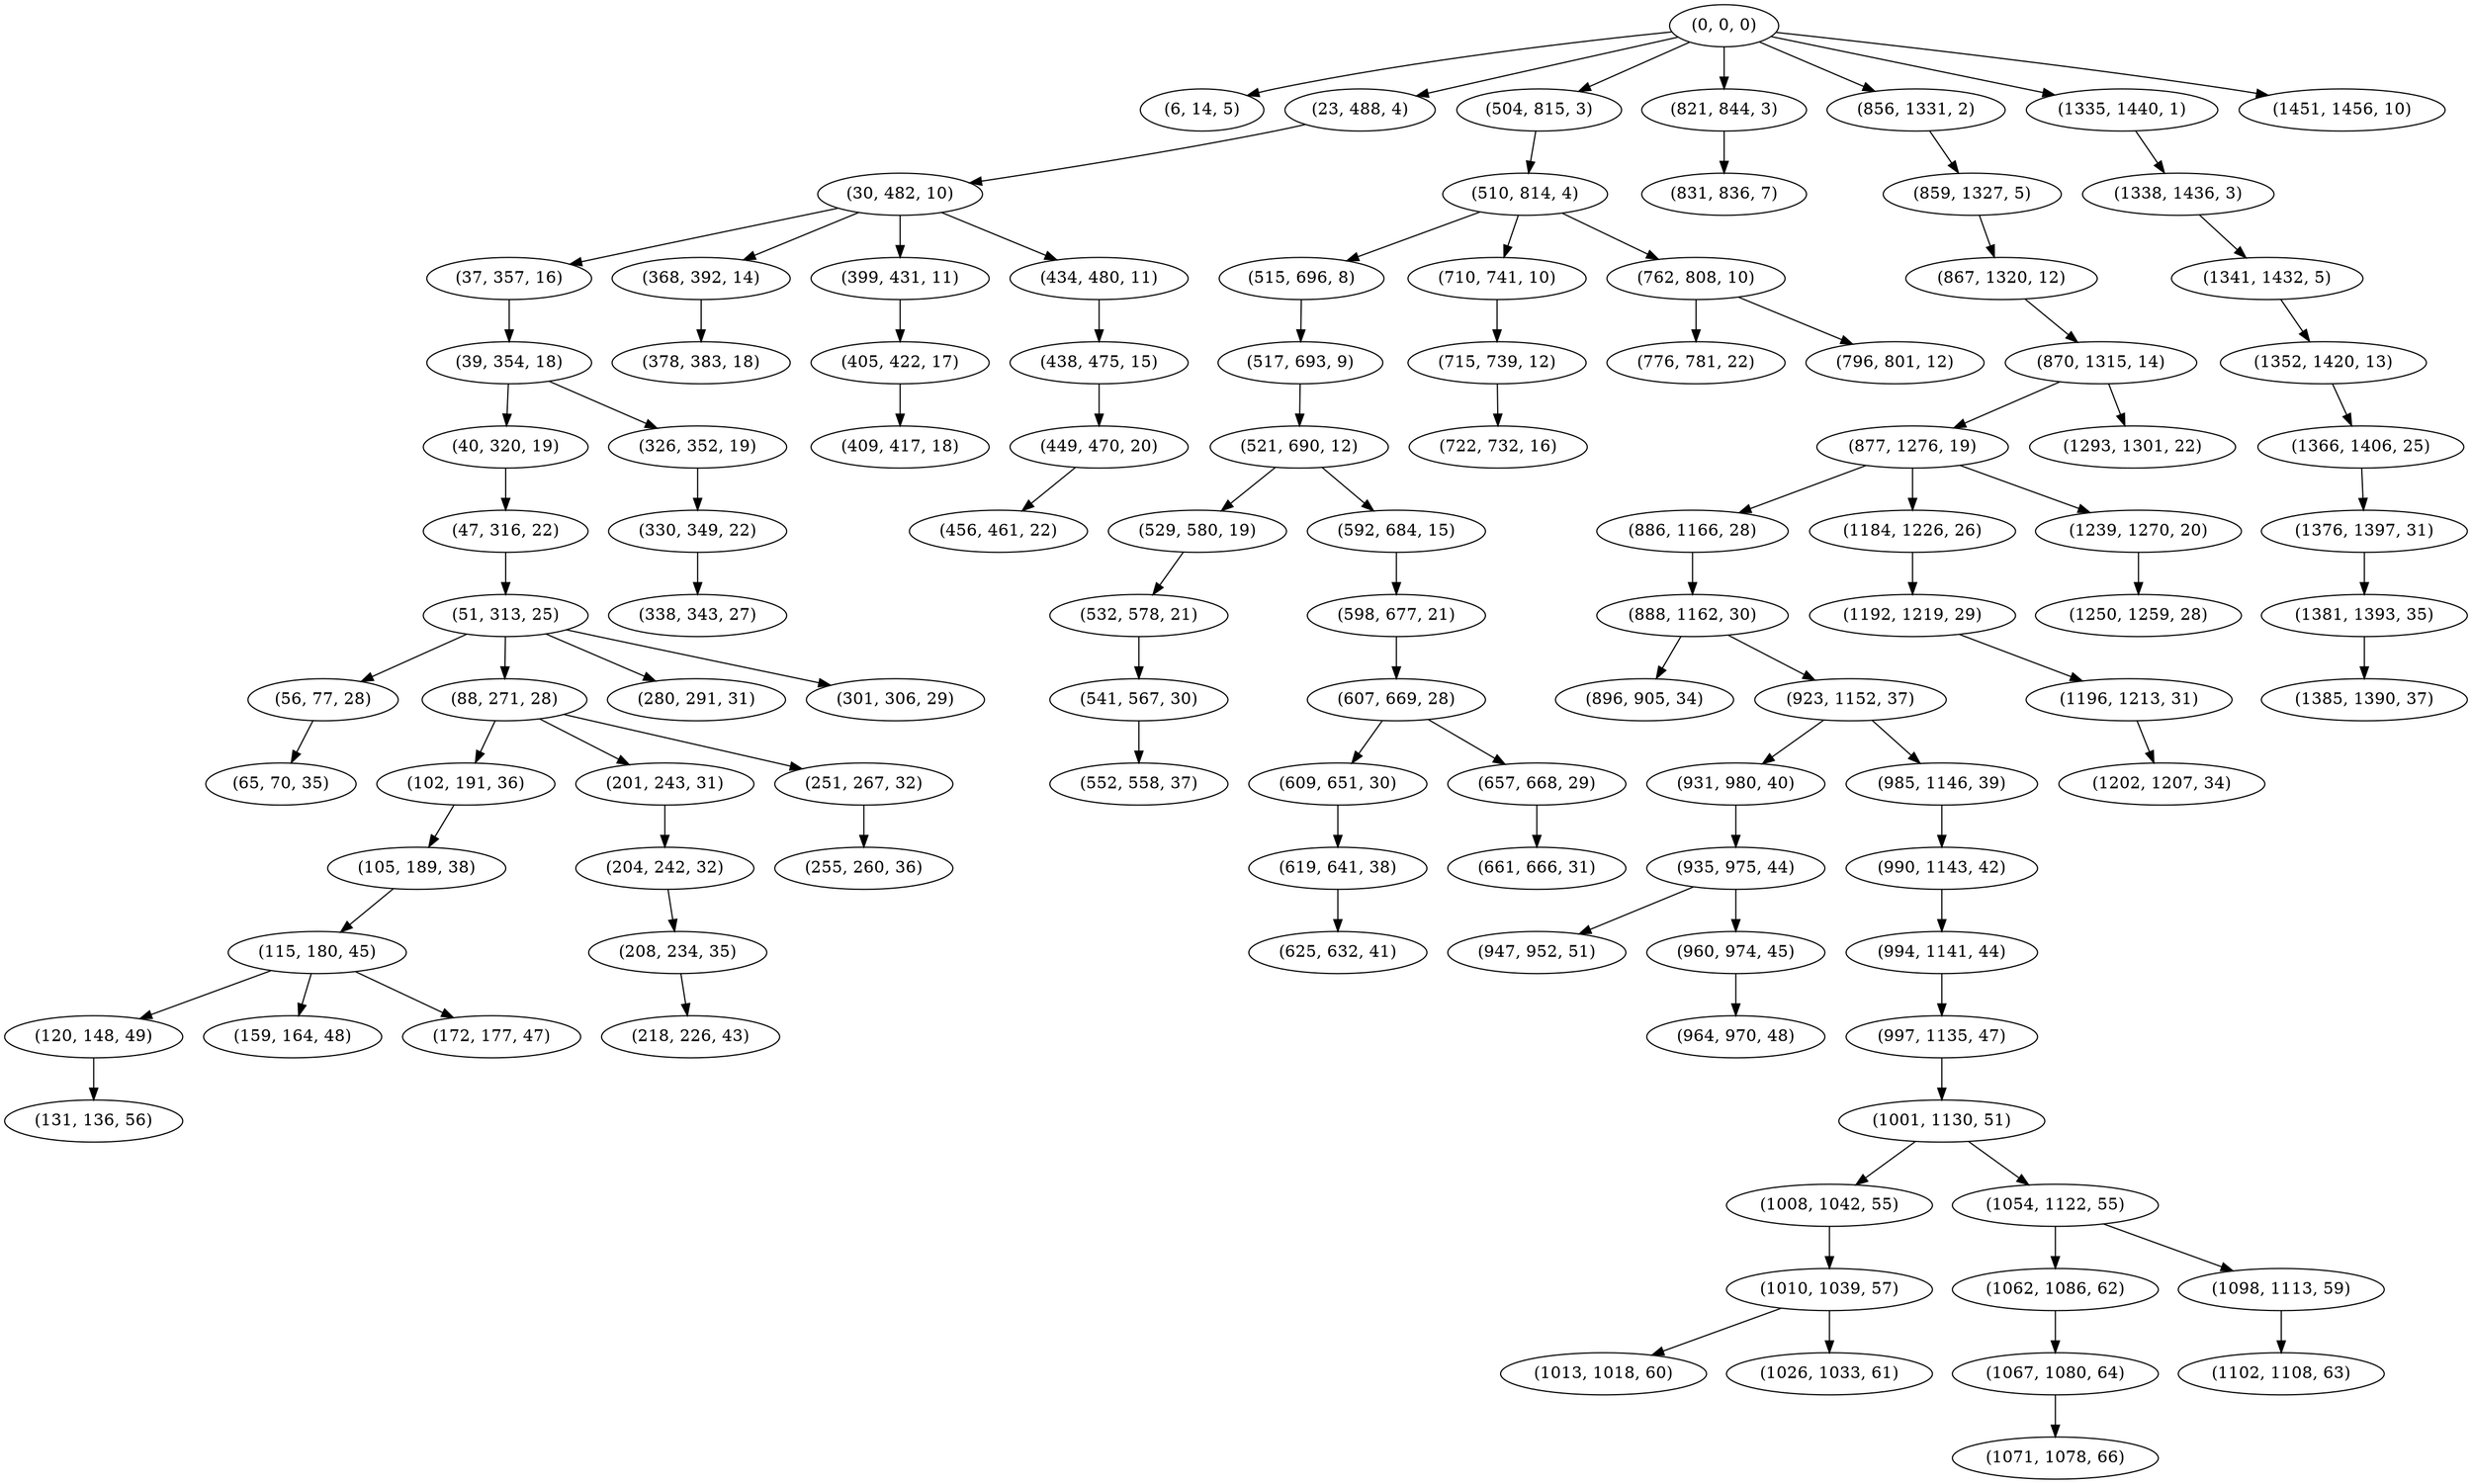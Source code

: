 digraph tree {
    "(0, 0, 0)";
    "(6, 14, 5)";
    "(23, 488, 4)";
    "(30, 482, 10)";
    "(37, 357, 16)";
    "(39, 354, 18)";
    "(40, 320, 19)";
    "(47, 316, 22)";
    "(51, 313, 25)";
    "(56, 77, 28)";
    "(65, 70, 35)";
    "(88, 271, 28)";
    "(102, 191, 36)";
    "(105, 189, 38)";
    "(115, 180, 45)";
    "(120, 148, 49)";
    "(131, 136, 56)";
    "(159, 164, 48)";
    "(172, 177, 47)";
    "(201, 243, 31)";
    "(204, 242, 32)";
    "(208, 234, 35)";
    "(218, 226, 43)";
    "(251, 267, 32)";
    "(255, 260, 36)";
    "(280, 291, 31)";
    "(301, 306, 29)";
    "(326, 352, 19)";
    "(330, 349, 22)";
    "(338, 343, 27)";
    "(368, 392, 14)";
    "(378, 383, 18)";
    "(399, 431, 11)";
    "(405, 422, 17)";
    "(409, 417, 18)";
    "(434, 480, 11)";
    "(438, 475, 15)";
    "(449, 470, 20)";
    "(456, 461, 22)";
    "(504, 815, 3)";
    "(510, 814, 4)";
    "(515, 696, 8)";
    "(517, 693, 9)";
    "(521, 690, 12)";
    "(529, 580, 19)";
    "(532, 578, 21)";
    "(541, 567, 30)";
    "(552, 558, 37)";
    "(592, 684, 15)";
    "(598, 677, 21)";
    "(607, 669, 28)";
    "(609, 651, 30)";
    "(619, 641, 38)";
    "(625, 632, 41)";
    "(657, 668, 29)";
    "(661, 666, 31)";
    "(710, 741, 10)";
    "(715, 739, 12)";
    "(722, 732, 16)";
    "(762, 808, 10)";
    "(776, 781, 22)";
    "(796, 801, 12)";
    "(821, 844, 3)";
    "(831, 836, 7)";
    "(856, 1331, 2)";
    "(859, 1327, 5)";
    "(867, 1320, 12)";
    "(870, 1315, 14)";
    "(877, 1276, 19)";
    "(886, 1166, 28)";
    "(888, 1162, 30)";
    "(896, 905, 34)";
    "(923, 1152, 37)";
    "(931, 980, 40)";
    "(935, 975, 44)";
    "(947, 952, 51)";
    "(960, 974, 45)";
    "(964, 970, 48)";
    "(985, 1146, 39)";
    "(990, 1143, 42)";
    "(994, 1141, 44)";
    "(997, 1135, 47)";
    "(1001, 1130, 51)";
    "(1008, 1042, 55)";
    "(1010, 1039, 57)";
    "(1013, 1018, 60)";
    "(1026, 1033, 61)";
    "(1054, 1122, 55)";
    "(1062, 1086, 62)";
    "(1067, 1080, 64)";
    "(1071, 1078, 66)";
    "(1098, 1113, 59)";
    "(1102, 1108, 63)";
    "(1184, 1226, 26)";
    "(1192, 1219, 29)";
    "(1196, 1213, 31)";
    "(1202, 1207, 34)";
    "(1239, 1270, 20)";
    "(1250, 1259, 28)";
    "(1293, 1301, 22)";
    "(1335, 1440, 1)";
    "(1338, 1436, 3)";
    "(1341, 1432, 5)";
    "(1352, 1420, 13)";
    "(1366, 1406, 25)";
    "(1376, 1397, 31)";
    "(1381, 1393, 35)";
    "(1385, 1390, 37)";
    "(1451, 1456, 10)";
    "(0, 0, 0)" -> "(6, 14, 5)";
    "(0, 0, 0)" -> "(23, 488, 4)";
    "(0, 0, 0)" -> "(504, 815, 3)";
    "(0, 0, 0)" -> "(821, 844, 3)";
    "(0, 0, 0)" -> "(856, 1331, 2)";
    "(0, 0, 0)" -> "(1335, 1440, 1)";
    "(0, 0, 0)" -> "(1451, 1456, 10)";
    "(23, 488, 4)" -> "(30, 482, 10)";
    "(30, 482, 10)" -> "(37, 357, 16)";
    "(30, 482, 10)" -> "(368, 392, 14)";
    "(30, 482, 10)" -> "(399, 431, 11)";
    "(30, 482, 10)" -> "(434, 480, 11)";
    "(37, 357, 16)" -> "(39, 354, 18)";
    "(39, 354, 18)" -> "(40, 320, 19)";
    "(39, 354, 18)" -> "(326, 352, 19)";
    "(40, 320, 19)" -> "(47, 316, 22)";
    "(47, 316, 22)" -> "(51, 313, 25)";
    "(51, 313, 25)" -> "(56, 77, 28)";
    "(51, 313, 25)" -> "(88, 271, 28)";
    "(51, 313, 25)" -> "(280, 291, 31)";
    "(51, 313, 25)" -> "(301, 306, 29)";
    "(56, 77, 28)" -> "(65, 70, 35)";
    "(88, 271, 28)" -> "(102, 191, 36)";
    "(88, 271, 28)" -> "(201, 243, 31)";
    "(88, 271, 28)" -> "(251, 267, 32)";
    "(102, 191, 36)" -> "(105, 189, 38)";
    "(105, 189, 38)" -> "(115, 180, 45)";
    "(115, 180, 45)" -> "(120, 148, 49)";
    "(115, 180, 45)" -> "(159, 164, 48)";
    "(115, 180, 45)" -> "(172, 177, 47)";
    "(120, 148, 49)" -> "(131, 136, 56)";
    "(201, 243, 31)" -> "(204, 242, 32)";
    "(204, 242, 32)" -> "(208, 234, 35)";
    "(208, 234, 35)" -> "(218, 226, 43)";
    "(251, 267, 32)" -> "(255, 260, 36)";
    "(326, 352, 19)" -> "(330, 349, 22)";
    "(330, 349, 22)" -> "(338, 343, 27)";
    "(368, 392, 14)" -> "(378, 383, 18)";
    "(399, 431, 11)" -> "(405, 422, 17)";
    "(405, 422, 17)" -> "(409, 417, 18)";
    "(434, 480, 11)" -> "(438, 475, 15)";
    "(438, 475, 15)" -> "(449, 470, 20)";
    "(449, 470, 20)" -> "(456, 461, 22)";
    "(504, 815, 3)" -> "(510, 814, 4)";
    "(510, 814, 4)" -> "(515, 696, 8)";
    "(510, 814, 4)" -> "(710, 741, 10)";
    "(510, 814, 4)" -> "(762, 808, 10)";
    "(515, 696, 8)" -> "(517, 693, 9)";
    "(517, 693, 9)" -> "(521, 690, 12)";
    "(521, 690, 12)" -> "(529, 580, 19)";
    "(521, 690, 12)" -> "(592, 684, 15)";
    "(529, 580, 19)" -> "(532, 578, 21)";
    "(532, 578, 21)" -> "(541, 567, 30)";
    "(541, 567, 30)" -> "(552, 558, 37)";
    "(592, 684, 15)" -> "(598, 677, 21)";
    "(598, 677, 21)" -> "(607, 669, 28)";
    "(607, 669, 28)" -> "(609, 651, 30)";
    "(607, 669, 28)" -> "(657, 668, 29)";
    "(609, 651, 30)" -> "(619, 641, 38)";
    "(619, 641, 38)" -> "(625, 632, 41)";
    "(657, 668, 29)" -> "(661, 666, 31)";
    "(710, 741, 10)" -> "(715, 739, 12)";
    "(715, 739, 12)" -> "(722, 732, 16)";
    "(762, 808, 10)" -> "(776, 781, 22)";
    "(762, 808, 10)" -> "(796, 801, 12)";
    "(821, 844, 3)" -> "(831, 836, 7)";
    "(856, 1331, 2)" -> "(859, 1327, 5)";
    "(859, 1327, 5)" -> "(867, 1320, 12)";
    "(867, 1320, 12)" -> "(870, 1315, 14)";
    "(870, 1315, 14)" -> "(877, 1276, 19)";
    "(870, 1315, 14)" -> "(1293, 1301, 22)";
    "(877, 1276, 19)" -> "(886, 1166, 28)";
    "(877, 1276, 19)" -> "(1184, 1226, 26)";
    "(877, 1276, 19)" -> "(1239, 1270, 20)";
    "(886, 1166, 28)" -> "(888, 1162, 30)";
    "(888, 1162, 30)" -> "(896, 905, 34)";
    "(888, 1162, 30)" -> "(923, 1152, 37)";
    "(923, 1152, 37)" -> "(931, 980, 40)";
    "(923, 1152, 37)" -> "(985, 1146, 39)";
    "(931, 980, 40)" -> "(935, 975, 44)";
    "(935, 975, 44)" -> "(947, 952, 51)";
    "(935, 975, 44)" -> "(960, 974, 45)";
    "(960, 974, 45)" -> "(964, 970, 48)";
    "(985, 1146, 39)" -> "(990, 1143, 42)";
    "(990, 1143, 42)" -> "(994, 1141, 44)";
    "(994, 1141, 44)" -> "(997, 1135, 47)";
    "(997, 1135, 47)" -> "(1001, 1130, 51)";
    "(1001, 1130, 51)" -> "(1008, 1042, 55)";
    "(1001, 1130, 51)" -> "(1054, 1122, 55)";
    "(1008, 1042, 55)" -> "(1010, 1039, 57)";
    "(1010, 1039, 57)" -> "(1013, 1018, 60)";
    "(1010, 1039, 57)" -> "(1026, 1033, 61)";
    "(1054, 1122, 55)" -> "(1062, 1086, 62)";
    "(1054, 1122, 55)" -> "(1098, 1113, 59)";
    "(1062, 1086, 62)" -> "(1067, 1080, 64)";
    "(1067, 1080, 64)" -> "(1071, 1078, 66)";
    "(1098, 1113, 59)" -> "(1102, 1108, 63)";
    "(1184, 1226, 26)" -> "(1192, 1219, 29)";
    "(1192, 1219, 29)" -> "(1196, 1213, 31)";
    "(1196, 1213, 31)" -> "(1202, 1207, 34)";
    "(1239, 1270, 20)" -> "(1250, 1259, 28)";
    "(1335, 1440, 1)" -> "(1338, 1436, 3)";
    "(1338, 1436, 3)" -> "(1341, 1432, 5)";
    "(1341, 1432, 5)" -> "(1352, 1420, 13)";
    "(1352, 1420, 13)" -> "(1366, 1406, 25)";
    "(1366, 1406, 25)" -> "(1376, 1397, 31)";
    "(1376, 1397, 31)" -> "(1381, 1393, 35)";
    "(1381, 1393, 35)" -> "(1385, 1390, 37)";
}
